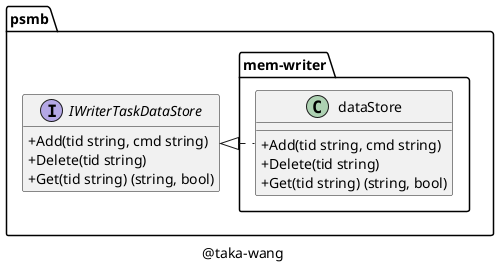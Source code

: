 @startuml

set namespaceSeparator /

skinparam classAttributeIconSize 0

class psmb/mem-writer/dataStore {
    +Add(tid string, cmd string)
    +Delete(tid string)
    +Get(tid string) (string, bool)
}

interface psmb/IWriterTaskDataStore {
    +Add(tid string, cmd string)
    +Delete(tid string)
    +Get(tid string) (string, bool)
}

"psmb/IWriterTaskDataStore" <|. "psmb/mem-writer/dataStore"

caption @taka-wang

hide interface fields

@enduml